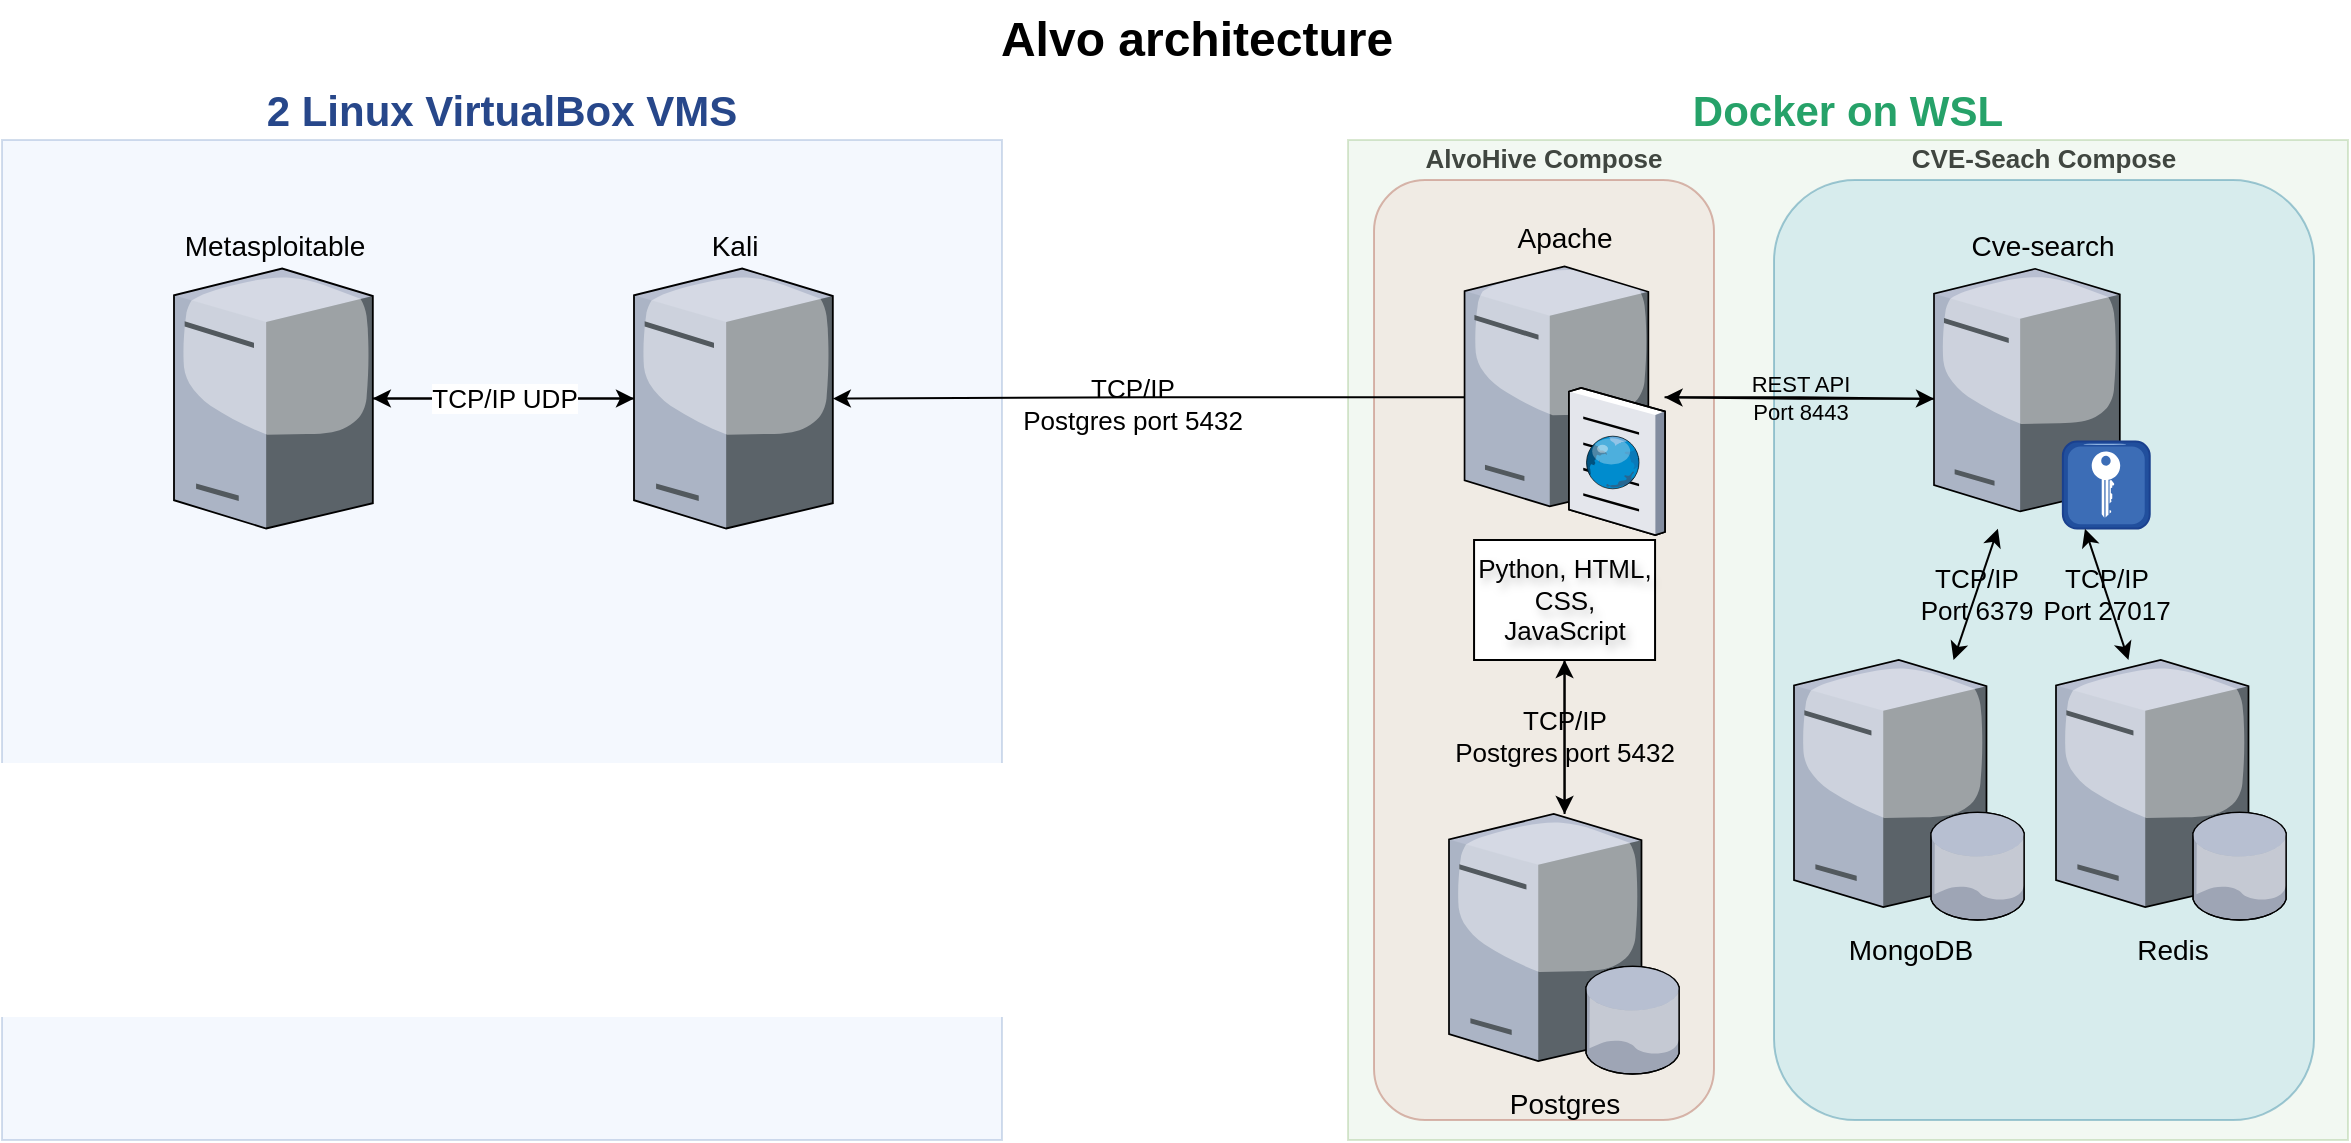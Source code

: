 <mxfile version="24.4.13" type="device">
  <diagram name="Page-1" id="e3a06f82-3646-2815-327d-82caf3d4e204">
    <mxGraphModel dx="814" dy="441" grid="1" gridSize="10" guides="1" tooltips="1" connect="1" arrows="1" fold="1" page="1" pageScale="1.5" pageWidth="1169" pageHeight="827" background="none" math="0" shadow="0">
      <root>
        <mxCell id="0" style=";html=1;" />
        <mxCell id="1" style=";html=1;" parent="0" />
        <mxCell id="NxJ2Amh68cbNFl4zd6if-7" value="AlvoHive Compose" style="rounded=1;whiteSpace=wrap;html=1;fillColor=#fad9d5;strokeColor=#ae4132;opacity=50;labelPosition=center;verticalLabelPosition=top;align=center;verticalAlign=bottom;fontStyle=1;fontSize=13;" vertex="1" parent="1">
          <mxGeometry x="850" y="120" width="170" height="470" as="geometry" />
        </mxCell>
        <mxCell id="NxJ2Amh68cbNFl4zd6if-5" value="CVE-Seach Compose" style="rounded=1;whiteSpace=wrap;html=1;fillColor=#b1ddf0;strokeColor=#10739e;opacity=50;labelPosition=center;verticalLabelPosition=top;align=center;verticalAlign=bottom;fontStyle=1;fontSize=13;" vertex="1" parent="1">
          <mxGeometry x="1050" y="120" width="270" height="470" as="geometry" />
        </mxCell>
        <mxCell id="jbzTZwGT330Ku82LHtjQ-9" value="2 Linux VirtualBox VMS" style="whiteSpace=wrap;html=1;aspect=fixed;fillColor=#dae8fc;strokeColor=#6c8ebf;opacity=30;labelPosition=center;verticalLabelPosition=top;align=center;verticalAlign=bottom;fontSize=21;fontStyle=1;fontColor=#27478a;" parent="1" vertex="1">
          <mxGeometry x="164" y="100" width="500" height="500" as="geometry" />
        </mxCell>
        <mxCell id="jbzTZwGT330Ku82LHtjQ-8" value="Docker on WSL" style="whiteSpace=wrap;html=1;aspect=fixed;fillColor=#d5e8d4;strokeColor=#82b366;opacity=30;labelPosition=center;verticalLabelPosition=top;align=center;verticalAlign=bottom;fontSize=21;fontColor=#26a269;fontStyle=1" parent="1" vertex="1">
          <mxGeometry x="837" y="100" width="500" height="500" as="geometry" />
        </mxCell>
        <mxCell id="jbzTZwGT330Ku82LHtjQ-19" style="edgeStyle=orthogonalEdgeStyle;rounded=0;orthogonalLoop=1;jettySize=auto;html=1;" parent="1" source="6a7d8f32e03d9370-15" target="jbzTZwGT330Ku82LHtjQ-1" edge="1">
          <mxGeometry relative="1" as="geometry" />
        </mxCell>
        <mxCell id="jbzTZwGT330Ku82LHtjQ-24" style="edgeStyle=orthogonalEdgeStyle;rounded=0;orthogonalLoop=1;jettySize=auto;html=1;" parent="1" source="6a7d8f32e03d9370-15" target="jbzTZwGT330Ku82LHtjQ-3" edge="1">
          <mxGeometry relative="1" as="geometry" />
        </mxCell>
        <mxCell id="NxJ2Amh68cbNFl4zd6if-1" value="TCP/IP&lt;br style=&quot;font-size: 13px;&quot;&gt;&lt;div style=&quot;font-size: 13px;&quot;&gt;Postgres port 5432&lt;/div&gt;" style="edgeLabel;html=1;align=center;verticalAlign=middle;resizable=0;points=[];labelBackgroundColor=none;fontSize=13;" vertex="1" connectable="0" parent="jbzTZwGT330Ku82LHtjQ-24">
          <mxGeometry x="0.055" y="2" relative="1" as="geometry">
            <mxPoint as="offset" />
          </mxGeometry>
        </mxCell>
        <mxCell id="6a7d8f32e03d9370-15" value="Apache" style="verticalLabelPosition=top;aspect=fixed;html=1;verticalAlign=bottom;strokeColor=none;shape=mxgraph.citrix.cache_server;fillColor=#66B2FF;gradientColor=#0066CC;fontSize=14;labelPosition=center;align=center;" parent="1" vertex="1">
          <mxGeometry x="895.28" y="160" width="100" height="137.32" as="geometry" />
        </mxCell>
        <mxCell id="6a7d8f32e03d9370-62" value="Alvo architecture" style="text;strokeColor=none;fillColor=none;html=1;fontSize=24;fontStyle=1;verticalAlign=middle;align=center;" parent="1" vertex="1">
          <mxGeometry x="330" y="30" width="861" height="40" as="geometry" />
        </mxCell>
        <mxCell id="jbzTZwGT330Ku82LHtjQ-20" value="&lt;div&gt;REST API&lt;/div&gt;&lt;div&gt;Port 8443&lt;br&gt;&lt;/div&gt;" style="edgeStyle=orthogonalEdgeStyle;rounded=0;orthogonalLoop=1;jettySize=auto;html=1;labelBackgroundColor=none;" parent="1" source="jbzTZwGT330Ku82LHtjQ-1" target="6a7d8f32e03d9370-15" edge="1">
          <mxGeometry relative="1" as="geometry" />
        </mxCell>
        <object label="Cve-search" id="jbzTZwGT330Ku82LHtjQ-1">
          <mxCell style="verticalLabelPosition=top;sketch=0;aspect=fixed;html=1;verticalAlign=bottom;strokeColor=none;align=center;outlineConnect=0;shape=mxgraph.citrix.radius_server;labelPosition=center;fontSize=14;" parent="1" vertex="1">
            <mxGeometry x="1130" y="164.39" width="107.86" height="130" as="geometry" />
          </mxCell>
        </object>
        <mxCell id="jbzTZwGT330Ku82LHtjQ-21" style="edgeStyle=orthogonalEdgeStyle;rounded=0;orthogonalLoop=1;jettySize=auto;html=1;entryX=0.5;entryY=1;entryDx=0;entryDy=0;" parent="1" source="jbzTZwGT330Ku82LHtjQ-2" target="jbzTZwGT330Ku82LHtjQ-7" edge="1">
          <mxGeometry relative="1" as="geometry">
            <mxPoint x="927.5" y="330" as="targetPoint" />
          </mxGeometry>
        </mxCell>
        <mxCell id="jbzTZwGT330Ku82LHtjQ-2" value="Postgres" style="verticalLabelPosition=bottom;sketch=0;aspect=fixed;html=1;verticalAlign=top;strokeColor=none;align=center;outlineConnect=0;shape=mxgraph.citrix.database_server;fontSize=14;" parent="1" vertex="1">
          <mxGeometry x="887.5" y="437" width="115.56" height="130" as="geometry" />
        </mxCell>
        <mxCell id="jbzTZwGT330Ku82LHtjQ-22" style="edgeStyle=orthogonalEdgeStyle;rounded=0;orthogonalLoop=1;jettySize=auto;html=1;" parent="1" source="jbzTZwGT330Ku82LHtjQ-3" target="jbzTZwGT330Ku82LHtjQ-4" edge="1">
          <mxGeometry relative="1" as="geometry" />
        </mxCell>
        <mxCell id="jbzTZwGT330Ku82LHtjQ-3" value="Kali" style="verticalLabelPosition=top;sketch=0;aspect=fixed;html=1;verticalAlign=bottom;strokeColor=none;align=center;outlineConnect=0;shape=mxgraph.citrix.license_server;fontSize=14;labelPosition=center;" parent="1" vertex="1">
          <mxGeometry x="480" y="164.25" width="99.41" height="130" as="geometry" />
        </mxCell>
        <mxCell id="jbzTZwGT330Ku82LHtjQ-23" value="TCP/IP UDP" style="edgeStyle=orthogonalEdgeStyle;rounded=0;orthogonalLoop=1;jettySize=auto;html=1;fontSize=13;" parent="1" source="jbzTZwGT330Ku82LHtjQ-4" target="jbzTZwGT330Ku82LHtjQ-3" edge="1">
          <mxGeometry x="0.006" relative="1" as="geometry">
            <mxPoint as="offset" />
          </mxGeometry>
        </mxCell>
        <mxCell id="jbzTZwGT330Ku82LHtjQ-4" value="Metasploitable" style="verticalLabelPosition=top;sketch=0;aspect=fixed;html=1;verticalAlign=bottom;strokeColor=none;align=center;outlineConnect=0;shape=mxgraph.citrix.tower_server;labelPosition=center;fontSize=14;" parent="1" vertex="1">
          <mxGeometry x="250" y="164.25" width="99.41" height="130" as="geometry" />
        </mxCell>
        <mxCell id="jbzTZwGT330Ku82LHtjQ-18" value="&lt;div style=&quot;font-size: 13px;&quot;&gt;TCP/IP&lt;/div&gt;&lt;div style=&quot;font-size: 13px;&quot;&gt;Postgres port 5432&lt;br style=&quot;font-size: 13px;&quot;&gt;&lt;/div&gt;" style="edgeStyle=orthogonalEdgeStyle;rounded=0;orthogonalLoop=1;jettySize=auto;html=1;labelBackgroundColor=none;fontSize=13;" parent="1" source="jbzTZwGT330Ku82LHtjQ-7" target="jbzTZwGT330Ku82LHtjQ-2" edge="1">
          <mxGeometry relative="1" as="geometry">
            <mxPoint as="offset" />
          </mxGeometry>
        </mxCell>
        <mxCell id="jbzTZwGT330Ku82LHtjQ-7" value="Python, HTML, CSS, JavaScript" style="whiteSpace=wrap;html=1;fontSize=13;textShadow=1;" parent="1" vertex="1">
          <mxGeometry x="900.03" y="300" width="90.5" height="60" as="geometry" />
        </mxCell>
        <mxCell id="jbzTZwGT330Ku82LHtjQ-12" value="MongoDB" style="verticalLabelPosition=bottom;sketch=0;aspect=fixed;html=1;verticalAlign=top;strokeColor=none;align=center;outlineConnect=0;shape=mxgraph.citrix.database_server;fontSize=14;" parent="1" vertex="1">
          <mxGeometry x="1060" y="360" width="115.56" height="130" as="geometry" />
        </mxCell>
        <mxCell id="jbzTZwGT330Ku82LHtjQ-13" value="Redis" style="verticalLabelPosition=bottom;sketch=0;aspect=fixed;html=1;verticalAlign=top;strokeColor=none;align=center;outlineConnect=0;shape=mxgraph.citrix.database_server;fontSize=14;" parent="1" vertex="1">
          <mxGeometry x="1191" y="360" width="115.56" height="130" as="geometry" />
        </mxCell>
        <mxCell id="jbzTZwGT330Ku82LHtjQ-14" value="&lt;div style=&quot;font-size: 13px;&quot;&gt;TCP/IP&lt;/div&gt;&lt;div style=&quot;font-size: 13px;&quot;&gt;Port 6379&lt;br style=&quot;font-size: 13px;&quot;&gt;&lt;/div&gt;" style="endArrow=classic;startArrow=classic;html=1;rounded=0;labelBackgroundColor=none;fontSize=13;" parent="1" source="jbzTZwGT330Ku82LHtjQ-12" target="jbzTZwGT330Ku82LHtjQ-1" edge="1">
          <mxGeometry width="50" height="50" relative="1" as="geometry">
            <mxPoint x="1150" y="307.5" as="sourcePoint" />
            <mxPoint x="1200" y="257.5" as="targetPoint" />
          </mxGeometry>
        </mxCell>
        <mxCell id="jbzTZwGT330Ku82LHtjQ-15" value="&lt;div style=&quot;font-size: 13px;&quot;&gt;TCP/IP&lt;/div&gt;&lt;div style=&quot;font-size: 13px;&quot;&gt;Port 27017&lt;br style=&quot;font-size: 13px;&quot;&gt;&lt;/div&gt;" style="endArrow=classic;startArrow=classic;html=1;rounded=0;labelBackgroundColor=none;fontSize=13;" parent="1" source="jbzTZwGT330Ku82LHtjQ-13" target="jbzTZwGT330Ku82LHtjQ-1" edge="1">
          <mxGeometry width="50" height="50" relative="1" as="geometry">
            <mxPoint x="1160" y="370" as="sourcePoint" />
            <mxPoint x="1207" y="268" as="targetPoint" />
          </mxGeometry>
        </mxCell>
      </root>
    </mxGraphModel>
  </diagram>
</mxfile>
